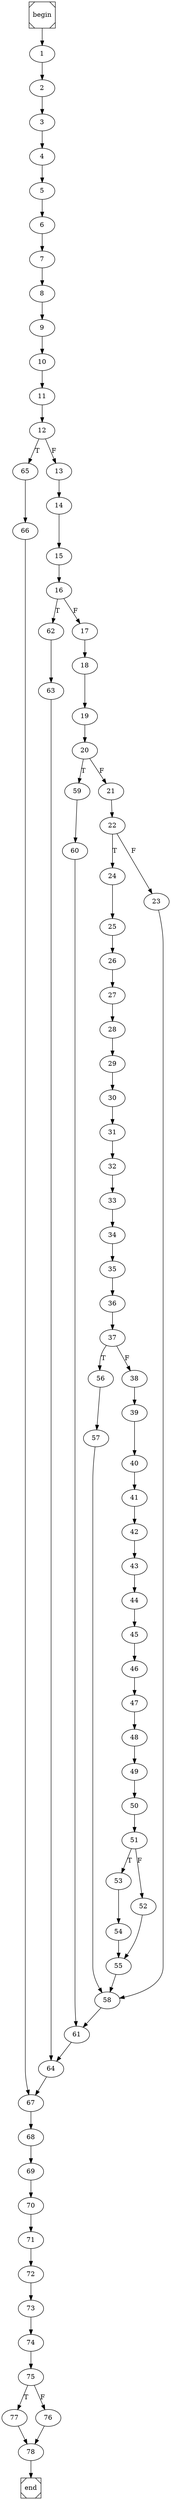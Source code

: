 digraph cfg {
	begin [shape=Msquare];
	end [shape=Msquare];
	begin -> 1;	1 -> 2;	2 -> 3;	3 -> 4;	4 -> 5;	5 -> 6;	6 -> 7;	7 -> 8;	8 -> 9;	9 -> 10;	10 -> 11;	11 -> 12;	12 -> 65[label=T];	12 -> 13[label=F];	13 -> 14;	14 -> 15;	15 -> 16;	16 -> 62[label=T];	16 -> 17[label=F];	17 -> 18;	18 -> 19;	19 -> 20;	20 -> 59[label=T];	20 -> 21[label=F];	21 -> 22;	22 -> 24[label=T];	22 -> 23[label=F];	23 -> 58;	24 -> 25;	25 -> 26;	26 -> 27;	27 -> 28;	28 -> 29;	29 -> 30;	30 -> 31;	31 -> 32;	32 -> 33;	33 -> 34;	34 -> 35;	35 -> 36;	36 -> 37;	37 -> 56[label=T];	37 -> 38[label=F];	38 -> 39;	39 -> 40;	40 -> 41;	41 -> 42;	42 -> 43;	43 -> 44;	44 -> 45;	45 -> 46;	46 -> 47;	47 -> 48;	48 -> 49;	49 -> 50;	50 -> 51;	51 -> 53[label=T];	51 -> 52[label=F];	52 -> 55;	53 -> 54;	54 -> 55;	55 -> 58;	56 -> 57;	57 -> 58;	58 -> 61;	59 -> 60;	60 -> 61;	61 -> 64;	62 -> 63;	63 -> 64;	64 -> 67;	65 -> 66;	66 -> 67;	67 -> 68;	68 -> 69;	69 -> 70;	70 -> 71;	71 -> 72;	72 -> 73;	73 -> 74;	74 -> 75;	75 -> 77[label=T];	75 -> 76[label=F];	76 -> 78;	77 -> 78;	78 -> end;}
